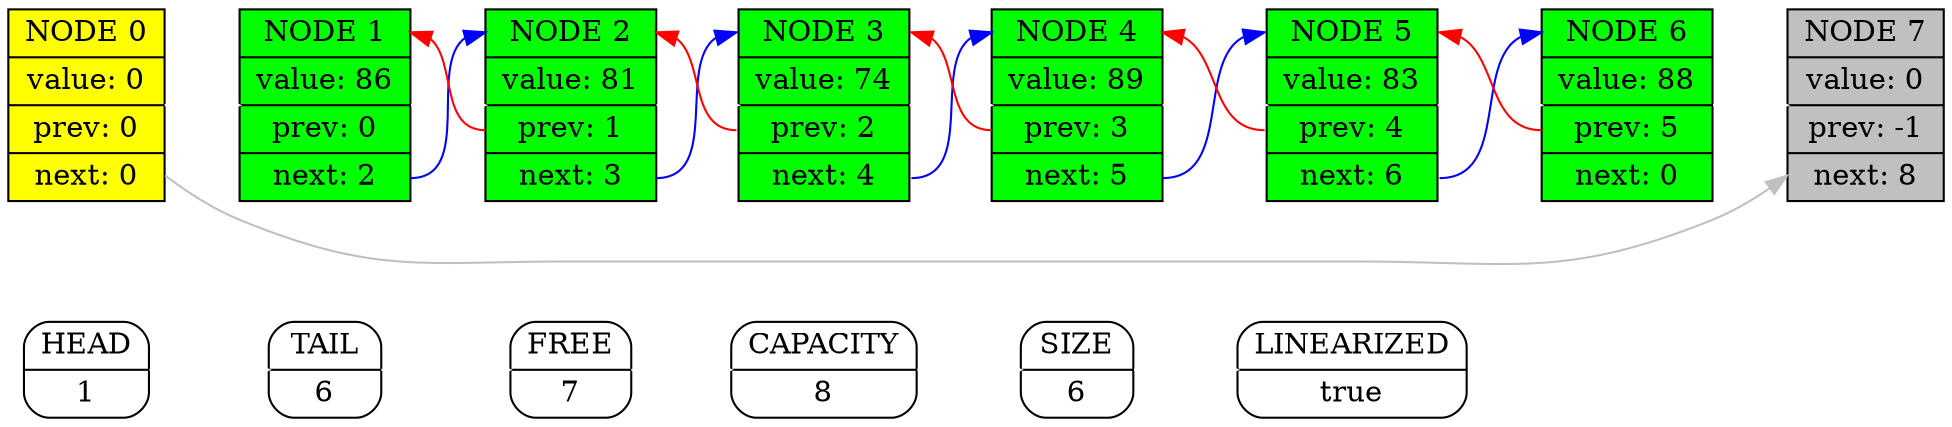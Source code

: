digraph List
{
	rankdir=LR;
	node [style=rounded];

	head [shape = record, label = "HEAD | 1"];

	tail [shape = record, label = "TAIL | 6"];

	free [shape = record, label = "FREE | 7"];

	capacity [shape = record, label = "CAPACITY | 8"];

	size [shape = record, label = "SIZE | 6"];

	linearized [shape = record, label = "LINEARIZED | true"];

	edge [color = white]
{
head -> tail
tail -> free
free -> capacity
capacity -> size
size -> linearized
}
	node0                                                                                                                	[shape = record, style = filled, fillcolor = yellow,                                                               	label = "<name0> NODE 0 | value: 0 | <prev0> prev: 0 | <next0> next: 0"];

	node1                                                                                                                	[shape = record, style = filled, fillcolor = green,                                                               	label = "<name1> NODE 1 | value: 86 | <prev1> prev: 0 | <next1> next: 2"];

	node2                                                                                                                	[shape = record, style = filled, fillcolor = green,                                                               	label = "<name2> NODE 2 | value: 81 | <prev2> prev: 1 | <next2> next: 3"];

	node3                                                                                                                	[shape = record, style = filled, fillcolor = green,                                                               	label = "<name3> NODE 3 | value: 74 | <prev3> prev: 2 | <next3> next: 4"];

	node4                                                                                                                	[shape = record, style = filled, fillcolor = green,                                                               	label = "<name4> NODE 4 | value: 89 | <prev4> prev: 3 | <next4> next: 5"];

	node5                                                                                                                	[shape = record, style = filled, fillcolor = green,                                                               	label = "<name5> NODE 5 | value: 83 | <prev5> prev: 4 | <next5> next: 6"];

	node6                                                                                                                	[shape = record, style = filled, fillcolor = green,                                                               	label = "<name6> NODE 6 | value: 88 | <prev6> prev: 5 | <next6> next: 0"];

	node7                                                                                                                	[shape = record, style = filled, fillcolor = gray,                                                               	label = "<name7> NODE 7 | value: 0 | <prev7> prev: -1 | <next7> next: 8"];

	node0 -> node7 [color = "gray", constraint = false];
{
	edge [color = white]
	node0 -> node1
	node1 -> node2
	node2 -> node3
	node3 -> node4
	node4 -> node5
	node5 -> node6
	node6 -> node7
}
	node1: <next1> -> node2: <name2> [color = "blue", constraint = false];
	node2: <next2> -> node3: <name3> [color = "blue", constraint = false];
	node3: <next3> -> node4: <name4> [color = "blue", constraint = false];
	node4: <next4> -> node5: <name5> [color = "blue", constraint = false];
	node5: <next5> -> node6: <name6> [color = "blue", constraint = false];

	node6: <prev6> -> node5: <name5> [color = "red", constraint = false];
	node5: <prev5> -> node4: <name4> [color = "red", constraint = false];
	node4: <prev4> -> node3: <name3> [color = "red", constraint = false];
	node3: <prev3> -> node2: <name2> [color = "red", constraint = false];
	node2: <prev2> -> node1: <name1> [color = "red", constraint = false];
}
